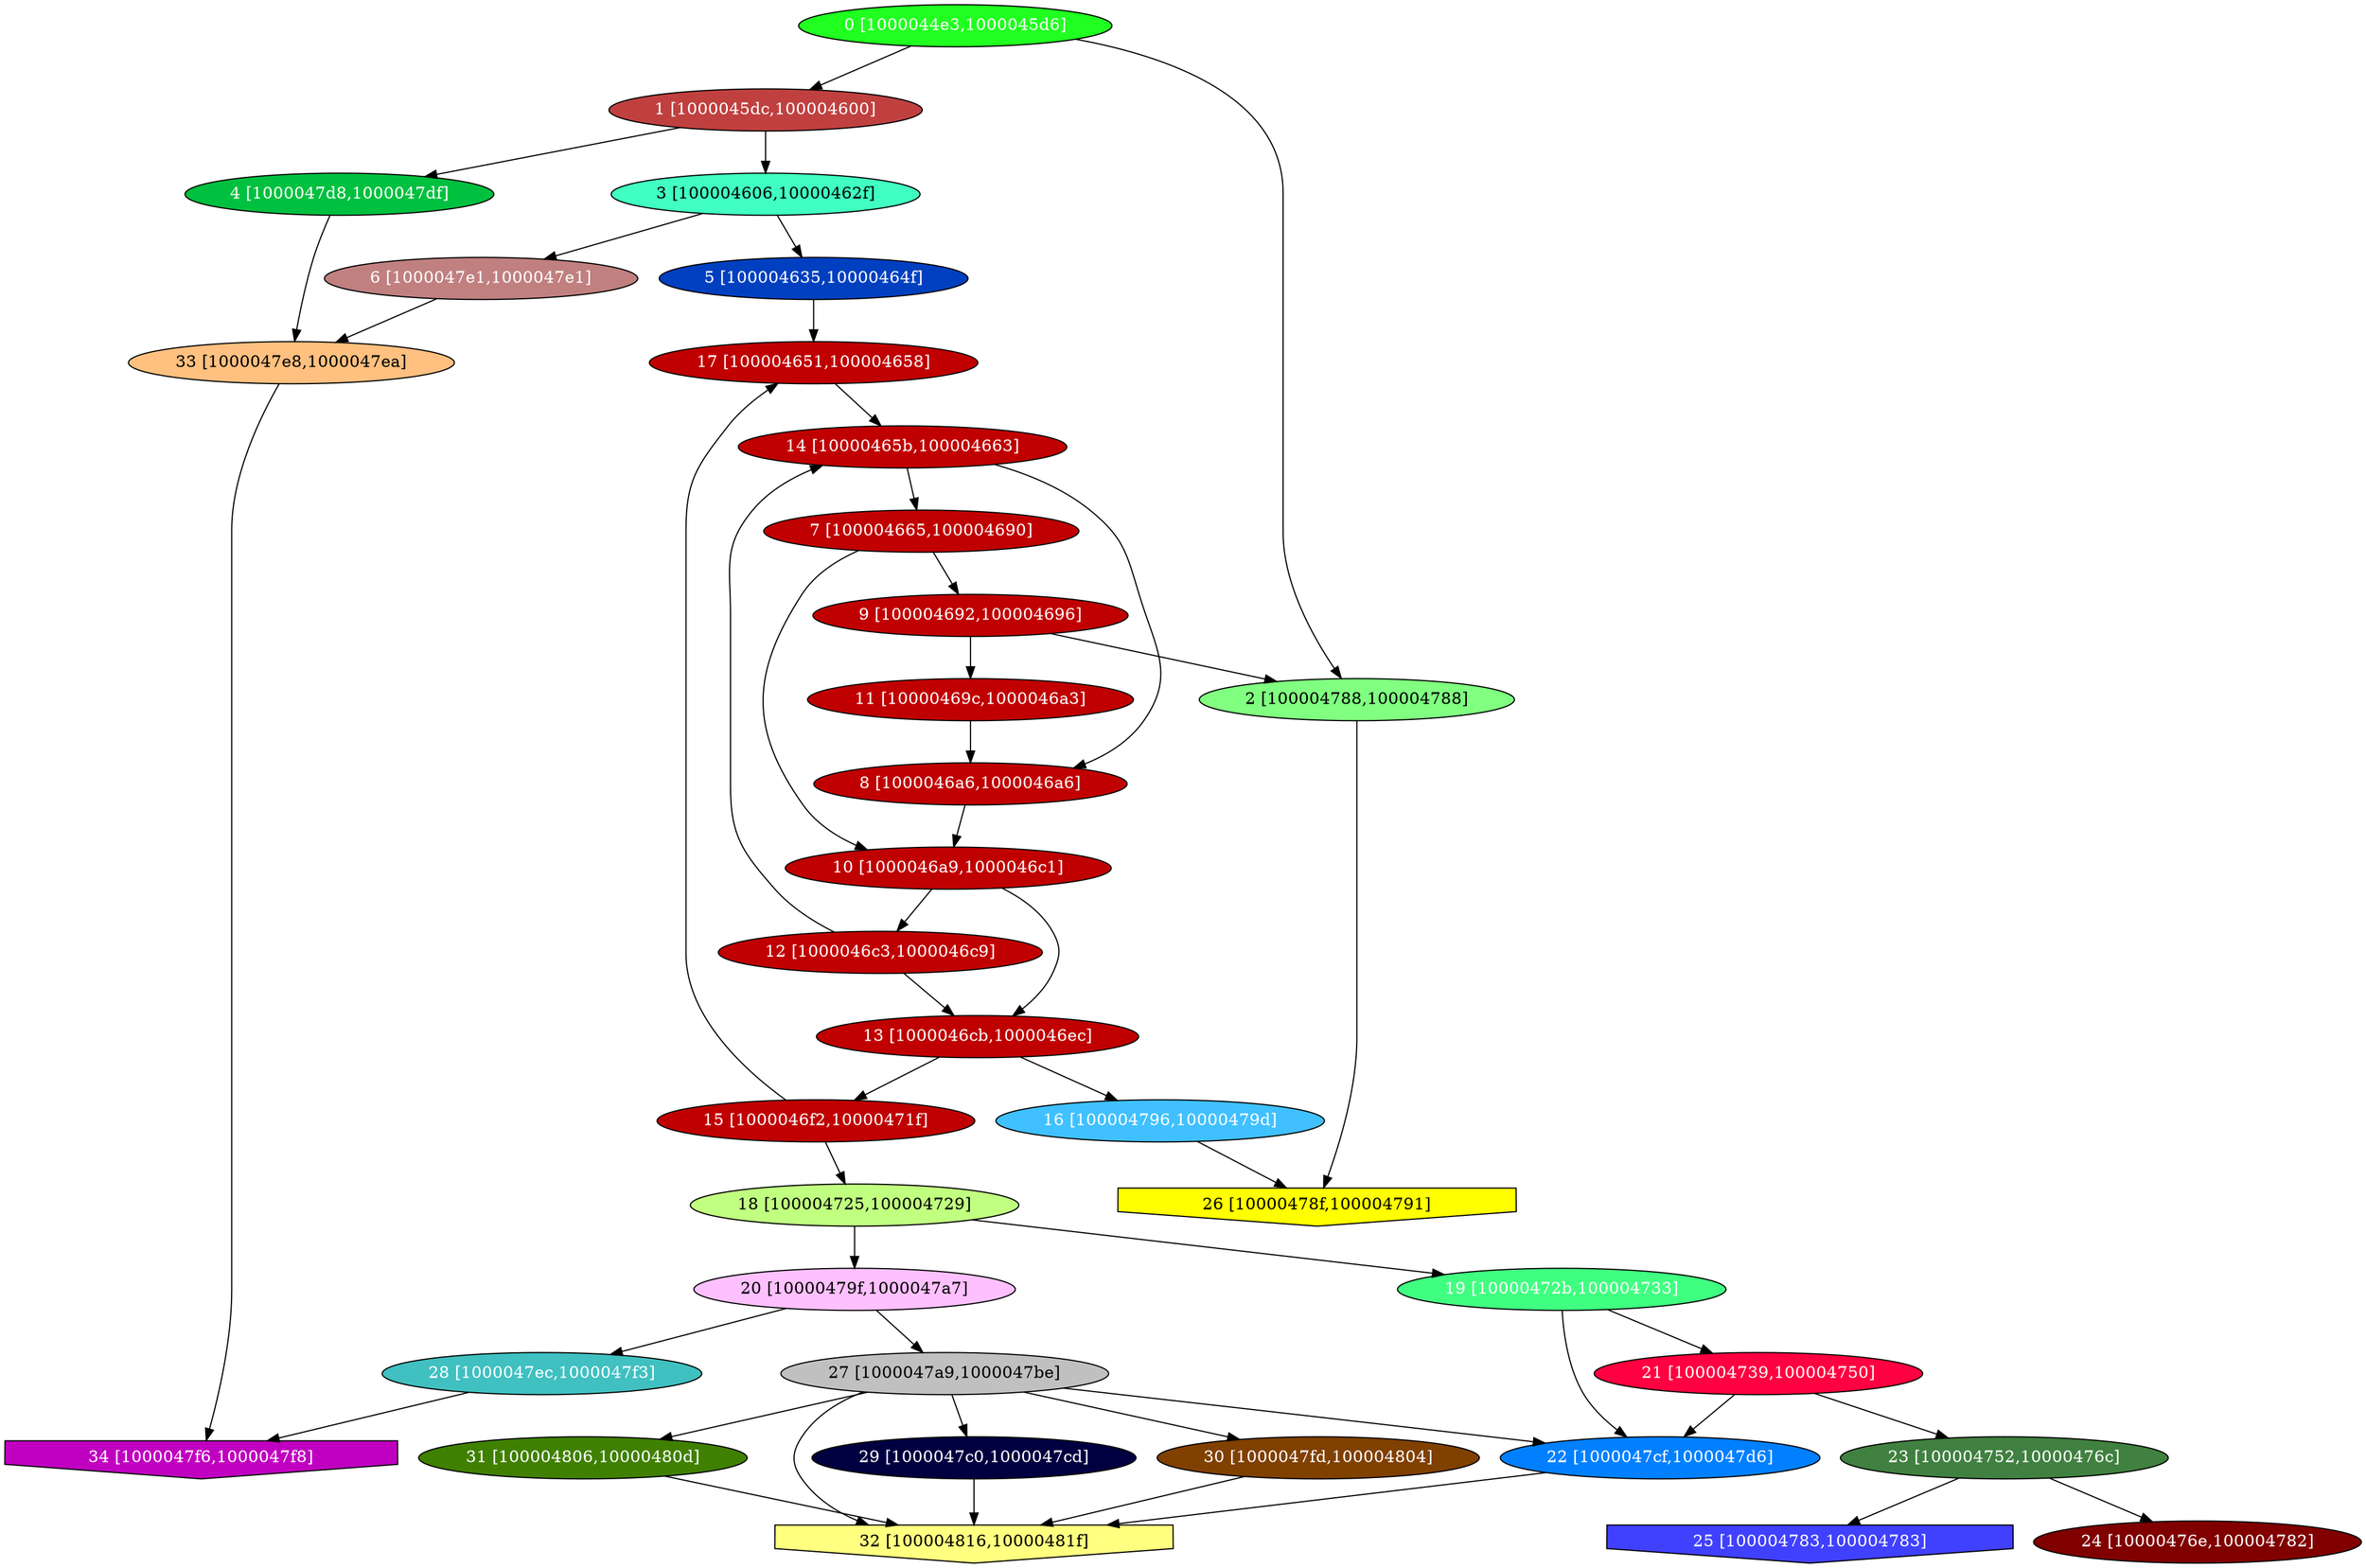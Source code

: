 diGraph gzip{
	gzip_0  [style=filled fillcolor="#20FF20" fontcolor="#ffffff" shape=oval label="0 [1000044e3,1000045d6]"]
	gzip_1  [style=filled fillcolor="#C04040" fontcolor="#ffffff" shape=oval label="1 [1000045dc,100004600]"]
	gzip_2  [style=filled fillcolor="#80FF80" fontcolor="#000000" shape=oval label="2 [100004788,100004788]"]
	gzip_3  [style=filled fillcolor="#40FFC0" fontcolor="#000000" shape=oval label="3 [100004606,10000462f]"]
	gzip_4  [style=filled fillcolor="#00C040" fontcolor="#ffffff" shape=oval label="4 [1000047d8,1000047df]"]
	gzip_5  [style=filled fillcolor="#0040C0" fontcolor="#ffffff" shape=oval label="5 [100004635,10000464f]"]
	gzip_6  [style=filled fillcolor="#C08080" fontcolor="#ffffff" shape=oval label="6 [1000047e1,1000047e1]"]
	gzip_7  [style=filled fillcolor="#C00000" fontcolor="#ffffff" shape=oval label="7 [100004665,100004690]"]
	gzip_8  [style=filled fillcolor="#C00000" fontcolor="#ffffff" shape=oval label="8 [1000046a6,1000046a6]"]
	gzip_9  [style=filled fillcolor="#C00000" fontcolor="#ffffff" shape=oval label="9 [100004692,100004696]"]
	gzip_a  [style=filled fillcolor="#C00000" fontcolor="#ffffff" shape=oval label="10 [1000046a9,1000046c1]"]
	gzip_b  [style=filled fillcolor="#C00000" fontcolor="#ffffff" shape=oval label="11 [10000469c,1000046a3]"]
	gzip_c  [style=filled fillcolor="#C00000" fontcolor="#ffffff" shape=oval label="12 [1000046c3,1000046c9]"]
	gzip_d  [style=filled fillcolor="#C00000" fontcolor="#ffffff" shape=oval label="13 [1000046cb,1000046ec]"]
	gzip_e  [style=filled fillcolor="#C00000" fontcolor="#ffffff" shape=oval label="14 [10000465b,100004663]"]
	gzip_f  [style=filled fillcolor="#C00000" fontcolor="#ffffff" shape=oval label="15 [1000046f2,10000471f]"]
	gzip_10  [style=filled fillcolor="#40C0FF" fontcolor="#ffffff" shape=oval label="16 [100004796,10000479d]"]
	gzip_11  [style=filled fillcolor="#C00000" fontcolor="#ffffff" shape=oval label="17 [100004651,100004658]"]
	gzip_12  [style=filled fillcolor="#C0FF80" fontcolor="#000000" shape=oval label="18 [100004725,100004729]"]
	gzip_13  [style=filled fillcolor="#40FF80" fontcolor="#ffffff" shape=oval label="19 [10000472b,100004733]"]
	gzip_14  [style=filled fillcolor="#FFC0FF" fontcolor="#000000" shape=oval label="20 [10000479f,1000047a7]"]
	gzip_15  [style=filled fillcolor="#FF0040" fontcolor="#ffffff" shape=oval label="21 [100004739,100004750]"]
	gzip_16  [style=filled fillcolor="#0080FF" fontcolor="#ffffff" shape=oval label="22 [1000047cf,1000047d6]"]
	gzip_17  [style=filled fillcolor="#408040" fontcolor="#ffffff" shape=oval label="23 [100004752,10000476c]"]
	gzip_18  [style=filled fillcolor="#800000" fontcolor="#ffffff" shape=oval label="24 [10000476e,100004782]"]
	gzip_19  [style=filled fillcolor="#4040FF" fontcolor="#ffffff" shape=invhouse label="25 [100004783,100004783]"]
	gzip_1a  [style=filled fillcolor="#FFFF00" fontcolor="#000000" shape=invhouse label="26 [10000478f,100004791]"]
	gzip_1b  [style=filled fillcolor="#C0C0C0" fontcolor="#000000" shape=oval label="27 [1000047a9,1000047be]"]
	gzip_1c  [style=filled fillcolor="#40C0C0" fontcolor="#ffffff" shape=oval label="28 [1000047ec,1000047f3]"]
	gzip_1d  [style=filled fillcolor="#000040" fontcolor="#ffffff" shape=oval label="29 [1000047c0,1000047cd]"]
	gzip_1e  [style=filled fillcolor="#804000" fontcolor="#ffffff" shape=oval label="30 [1000047fd,100004804]"]
	gzip_1f  [style=filled fillcolor="#408000" fontcolor="#ffffff" shape=oval label="31 [100004806,10000480d]"]
	gzip_20  [style=filled fillcolor="#FFFF80" fontcolor="#000000" shape=invhouse label="32 [100004816,10000481f]"]
	gzip_21  [style=filled fillcolor="#FFC080" fontcolor="#000000" shape=oval label="33 [1000047e8,1000047ea]"]
	gzip_22  [style=filled fillcolor="#C000C0" fontcolor="#ffffff" shape=invhouse label="34 [1000047f6,1000047f8]"]

	gzip_0 -> gzip_1
	gzip_0 -> gzip_2
	gzip_1 -> gzip_3
	gzip_1 -> gzip_4
	gzip_2 -> gzip_1a
	gzip_3 -> gzip_5
	gzip_3 -> gzip_6
	gzip_4 -> gzip_21
	gzip_5 -> gzip_11
	gzip_6 -> gzip_21
	gzip_7 -> gzip_9
	gzip_7 -> gzip_a
	gzip_8 -> gzip_a
	gzip_9 -> gzip_2
	gzip_9 -> gzip_b
	gzip_a -> gzip_c
	gzip_a -> gzip_d
	gzip_b -> gzip_8
	gzip_c -> gzip_d
	gzip_c -> gzip_e
	gzip_d -> gzip_f
	gzip_d -> gzip_10
	gzip_e -> gzip_7
	gzip_e -> gzip_8
	gzip_f -> gzip_11
	gzip_f -> gzip_12
	gzip_10 -> gzip_1a
	gzip_11 -> gzip_e
	gzip_12 -> gzip_13
	gzip_12 -> gzip_14
	gzip_13 -> gzip_15
	gzip_13 -> gzip_16
	gzip_14 -> gzip_1b
	gzip_14 -> gzip_1c
	gzip_15 -> gzip_16
	gzip_15 -> gzip_17
	gzip_16 -> gzip_20
	gzip_17 -> gzip_18
	gzip_17 -> gzip_19
	gzip_1b -> gzip_16
	gzip_1b -> gzip_1d
	gzip_1b -> gzip_1e
	gzip_1b -> gzip_1f
	gzip_1b -> gzip_20
	gzip_1c -> gzip_22
	gzip_1d -> gzip_20
	gzip_1e -> gzip_20
	gzip_1f -> gzip_20
	gzip_21 -> gzip_22
}